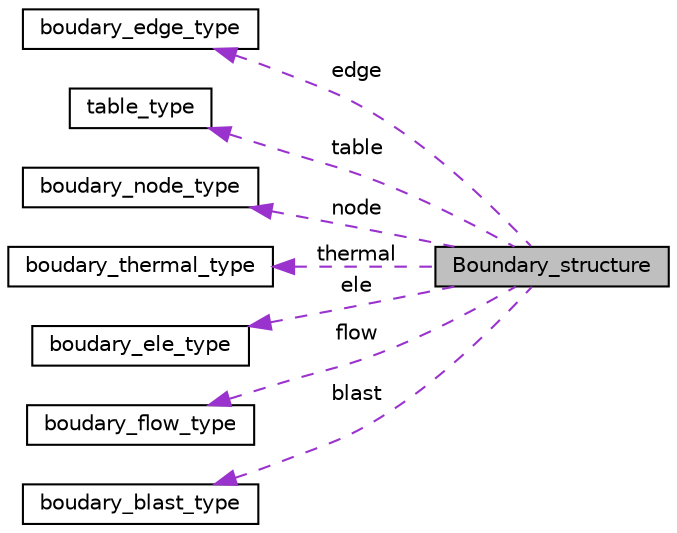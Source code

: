 digraph "Boundary_structure"
{
 // LATEX_PDF_SIZE
  edge [fontname="Helvetica",fontsize="10",labelfontname="Helvetica",labelfontsize="10"];
  node [fontname="Helvetica",fontsize="10",shape=record];
  rankdir="LR";
  Node1 [label="Boundary_structure",height=0.2,width=0.4,color="black", fillcolor="grey75", style="filled", fontcolor="black",tooltip=" "];
  Node2 -> Node1 [dir="back",color="darkorchid3",fontsize="10",style="dashed",label=" edge" ,fontname="Helvetica"];
  Node2 [label="boudary_edge_type",height=0.2,width=0.4,color="black", fillcolor="white", style="filled",URL="$structboudary__edge__type.html",tooltip=" "];
  Node3 -> Node1 [dir="back",color="darkorchid3",fontsize="10",style="dashed",label=" table" ,fontname="Helvetica"];
  Node3 [label="table_type",height=0.2,width=0.4,color="black", fillcolor="white", style="filled",URL="$structtable__type.html",tooltip=" "];
  Node4 -> Node1 [dir="back",color="darkorchid3",fontsize="10",style="dashed",label=" node" ,fontname="Helvetica"];
  Node4 [label="boudary_node_type",height=0.2,width=0.4,color="black", fillcolor="white", style="filled",URL="$structboudary__node__type.html",tooltip=" "];
  Node5 -> Node1 [dir="back",color="darkorchid3",fontsize="10",style="dashed",label=" thermal" ,fontname="Helvetica"];
  Node5 [label="boudary_thermal_type",height=0.2,width=0.4,color="black", fillcolor="white", style="filled",URL="$structboudary__thermal__type.html",tooltip=" "];
  Node6 -> Node1 [dir="back",color="darkorchid3",fontsize="10",style="dashed",label=" ele" ,fontname="Helvetica"];
  Node6 [label="boudary_ele_type",height=0.2,width=0.4,color="black", fillcolor="white", style="filled",URL="$structboudary__ele__type.html",tooltip=" "];
  Node7 -> Node1 [dir="back",color="darkorchid3",fontsize="10",style="dashed",label=" flow" ,fontname="Helvetica"];
  Node7 [label="boudary_flow_type",height=0.2,width=0.4,color="black", fillcolor="white", style="filled",URL="$structboudary__flow__type.html",tooltip=" "];
  Node8 -> Node1 [dir="back",color="darkorchid3",fontsize="10",style="dashed",label=" blast" ,fontname="Helvetica"];
  Node8 [label="boudary_blast_type",height=0.2,width=0.4,color="black", fillcolor="white", style="filled",URL="$structboudary__blast__type.html",tooltip=" "];
}

